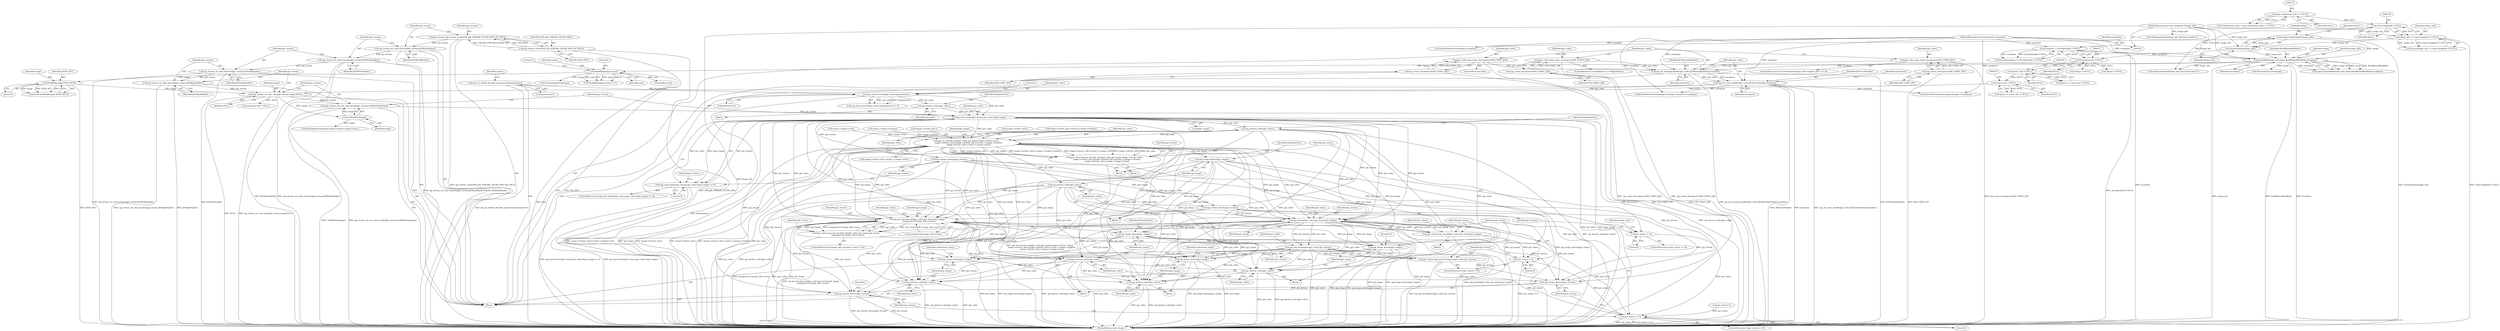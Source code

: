 digraph "0_ImageMagick_f6e9d0d9955e85bdd7540b251cd50d598dacc5e6_28@API" {
"1000324" [label="(Call,opj_read_header(jp2_stream,jp2_codec,&jp2_image))"];
"1000318" [label="(Call,opj_stream_set_user_data_length(jp2_stream,GetBlobSize(image)))"];
"1000314" [label="(Call,opj_stream_set_user_data(jp2_stream,image,NULL))"];
"1000311" [label="(Call,opj_stream_set_skip_function(jp2_stream,JP2SkipHandler))"];
"1000308" [label="(Call,opj_stream_set_seek_function(jp2_stream,JP2SeekHandler))"];
"1000305" [label="(Call,opj_stream_set_write_function(jp2_stream,JP2WriteHandler))"];
"1000302" [label="(Call,opj_stream_set_read_function(jp2_stream,JP2ReadHandler))"];
"1000297" [label="(Call,jp2_stream=opj_stream_create(OPJ_J2K_STREAM_CHUNK_SIZE,OPJ_TRUE))"];
"1000299" [label="(Call,opj_stream_create(OPJ_J2K_STREAM_CHUNK_SIZE,OPJ_TRUE))"];
"1000207" [label="(Call,SeekBlob(image,SEEK_SET,0))"];
"1000191" [label="(Call,ReadBlob(image,4,sans))"];
"1000171" [label="(Call,OpenBlob(image_info,image,ReadBinaryBlobMode,exception))"];
"1000167" [label="(Call,AcquireImage(image_info))"];
"1000127" [label="(Call,image_info != (const ImageInfo *) NULL)"];
"1000106" [label="(MethodParameterIn,const ImageInfo *image_info)"];
"1000129" [label="(Call,(const ImageInfo *) NULL)"];
"1000117" [label="(Call,(opj_codestream_index_t *) NULL)"];
"1000165" [label="(Call,image=AcquireImage(image_info))"];
"1000154" [label="(Call,exception != (ExceptionInfo *) NULL)"];
"1000107" [label="(MethodParameterIn,ExceptionInfo *exception)"];
"1000156" [label="(Call,(ExceptionInfo *) NULL)"];
"1000275" [label="(Call,(const char *) NULL)"];
"1000258" [label="(Call,(const char *) NULL)"];
"1000320" [label="(Call,GetBlobSize(image))"];
"1000292" [label="(Call,opj_destroy_codec(jp2_codec))"];
"1000286" [label="(Call,opj_setup_decoder(jp2_codec,&parameters))"];
"1000243" [label="(Call,opj_set_error_handler(jp2_codec,JP2ErrorHandler,exception))"];
"1000239" [label="(Call,opj_set_warning_handler(jp2_codec,JP2WarningHandler,exception))"];
"1000235" [label="(Call,jp2_codec=opj_create_decompress(OPJ_CODEC_JP2))"];
"1000237" [label="(Call,opj_create_decompress(OPJ_CODEC_JP2))"];
"1000230" [label="(Call,jp2_codec=opj_create_decompress(OPJ_CODEC_J2K))"];
"1000232" [label="(Call,opj_create_decompress(OPJ_CODEC_J2K))"];
"1000219" [label="(Call,jp2_codec=opj_create_decompress(OPJ_CODEC_JPT))"];
"1000221" [label="(Call,opj_create_decompress(OPJ_CODEC_JPT))"];
"1000247" [label="(Call,opj_set_default_decoder_parameters(&parameters))"];
"1000323" [label="(Call,opj_read_header(jp2_stream,jp2_codec,&jp2_image) == 0)"];
"1000331" [label="(Call,opj_stream_destroy(jp2_stream))"];
"1000396" [label="(Call,opj_stream_destroy(jp2_stream))"];
"1000413" [label="(Call,opj_get_decoded_tile(jp2_codec,jp2_stream,jp2_image,\n      (unsigned int) image_info->scene))"];
"1000411" [label="(Call,jp2_status=opj_get_decoded_tile(jp2_codec,jp2_stream,jp2_image,\n      (unsigned int) image_info->scene))"];
"1000446" [label="(Call,jp2_status == 0)"];
"1000450" [label="(Call,opj_stream_destroy(jp2_stream))"];
"1000459" [label="(Call,opj_stream_destroy(jp2_stream))"];
"1000452" [label="(Call,opj_destroy_codec(jp2_codec))"];
"1000496" [label="(Call,opj_destroy_codec(jp2_codec))"];
"1000670" [label="(Call,opj_destroy_codec(jp2_codec))"];
"1000925" [label="(Call,opj_destroy_codec(jp2_codec))"];
"1000454" [label="(Call,opj_image_destroy(jp2_image))"];
"1000498" [label="(Call,opj_image_destroy(jp2_image))"];
"1000672" [label="(Call,opj_image_destroy(jp2_image))"];
"1000927" [label="(Call,opj_image_destroy(jp2_image))"];
"1000432" [label="(Call,opj_decode(jp2_codec,jp2_stream,jp2_image))"];
"1000430" [label="(Call,jp2_status=opj_decode(jp2_codec,jp2_stream,jp2_image))"];
"1000437" [label="(Call,jp2_status != 0)"];
"1000442" [label="(Call,opj_end_decompress(jp2_codec,jp2_stream))"];
"1000440" [label="(Call,jp2_status=opj_end_decompress(jp2_codec,jp2_stream))"];
"1000333" [label="(Call,opj_destroy_codec(jp2_codec))"];
"1000356" [label="(Call,opj_set_decode_area(jp2_codec,jp2_image,image->extract_info.x,\n        image->extract_info.y,image->extract_info.x+(ssize_t) image->columns,\n        image->extract_info.y+(ssize_t) image->rows))"];
"1000354" [label="(Call,jp2_status=opj_set_decode_area(jp2_codec,jp2_image,image->extract_info.x,\n        image->extract_info.y,image->extract_info.x+(ssize_t) image->columns,\n        image->extract_info.y+(ssize_t) image->rows))"];
"1000392" [label="(Call,jp2_status == 0)"];
"1000398" [label="(Call,opj_destroy_codec(jp2_codec))"];
"1000400" [label="(Call,opj_image_destroy(jp2_image))"];
"1000292" [label="(Call,opj_destroy_codec(jp2_codec))"];
"1000242" [label="(Identifier,exception)"];
"1000326" [label="(Identifier,jp2_codec)"];
"1000243" [label="(Call,opj_set_error_handler(jp2_codec,JP2ErrorHandler,exception))"];
"1000128" [label="(Identifier,image_info)"];
"1000315" [label="(Identifier,jp2_stream)"];
"1000220" [label="(Identifier,jp2_codec)"];
"1000258" [label="(Call,(const char *) NULL)"];
"1000445" [label="(ControlStructure,if (jp2_status == 0))"];
"1000311" [label="(Call,opj_stream_set_skip_function(jp2_stream,JP2SkipHandler))"];
"1000314" [label="(Call,opj_stream_set_user_data(jp2_stream,image,NULL))"];
"1000186" [label="(Call,(Image *) NULL)"];
"1000273" [label="(Call,option != (const char *) NULL)"];
"1000232" [label="(Call,opj_create_decompress(OPJ_CODEC_J2K))"];
"1000386" [label="(Call,(ssize_t) image->rows)"];
"1000301" [label="(Identifier,OPJ_TRUE)"];
"1000498" [label="(Call,opj_image_destroy(jp2_image))"];
"1000380" [label="(Call,image->extract_info.y+(ssize_t) image->rows)"];
"1000117" [label="(Call,(opj_codestream_index_t *) NULL)"];
"1000277" [label="(Identifier,NULL)"];
"1000671" [label="(Identifier,jp2_codec)"];
"1000210" [label="(Literal,0)"];
"1000219" [label="(Call,jp2_codec=opj_create_decompress(OPJ_CODEC_JPT))"];
"1000156" [label="(Call,(ExceptionInfo *) NULL)"];
"1000290" [label="(Literal,0)"];
"1000460" [label="(Identifier,jp2_stream)"];
"1000211" [label="(ControlStructure,if (LocaleCompare(image_info->magick,\"JPT\") == 0))"];
"1000441" [label="(Identifier,jp2_status)"];
"1000240" [label="(Identifier,jp2_codec)"];
"1000304" [label="(Identifier,JP2ReadHandler)"];
"1000904" [label="(Call,SyncAuthenticPixels(image,exception))"];
"1000275" [label="(Call,(const char *) NULL)"];
"1000233" [label="(Identifier,OPJ_CODEC_J2K)"];
"1000241" [label="(Identifier,JP2WarningHandler)"];
"1000454" [label="(Call,opj_image_destroy(jp2_image))"];
"1000195" [label="(Literal,4)"];
"1000154" [label="(Call,exception != (ExceptionInfo *) NULL)"];
"1000115" [label="(Call,*codestream_index = (opj_codestream_index_t *) NULL)"];
"1000306" [label="(Identifier,jp2_stream)"];
"1000463" [label="(Identifier,i)"];
"1000639" [label="(Call,(unsigned char *) NULL)"];
"1000313" [label="(Identifier,JP2SkipHandler)"];
"1000170" [label="(Identifier,status)"];
"1000447" [label="(Identifier,jp2_status)"];
"1000669" [label="(Block,)"];
"1000209" [label="(Identifier,SEEK_SET)"];
"1000356" [label="(Call,opj_set_decode_area(jp2_codec,jp2_image,image->extract_info.x,\n        image->extract_info.y,image->extract_info.x+(ssize_t) image->columns,\n        image->extract_info.y+(ssize_t) image->rows))"];
"1000234" [label="(ControlStructure,else)"];
"1000395" [label="(Block,)"];
"1000431" [label="(Identifier,jp2_status)"];
"1000236" [label="(Identifier,jp2_codec)"];
"1000325" [label="(Identifier,jp2_stream)"];
"1000126" [label="(Call,assert(image_info != (const ImageInfo *) NULL))"];
"1000287" [label="(Identifier,jp2_codec)"];
"1000321" [label="(Identifier,image)"];
"1000319" [label="(Identifier,jp2_stream)"];
"1000247" [label="(Call,opj_set_default_decoder_parameters(&parameters))"];
"1000495" [label="(Block,)"];
"1000401" [label="(Identifier,jp2_image)"];
"1000473" [label="(Identifier,i)"];
"1000334" [label="(Identifier,jp2_codec)"];
"1000446" [label="(Call,jp2_status == 0)"];
"1000297" [label="(Call,jp2_stream=opj_stream_create(OPJ_J2K_STREAM_CHUNK_SIZE,OPJ_TRUE))"];
"1000331" [label="(Call,opj_stream_destroy(jp2_stream))"];
"1000167" [label="(Call,AcquireImage(image_info))"];
"1000252" [label="(Call,GetImageOption(image_info,\"jp2:reduce-factor\"))"];
"1000496" [label="(Call,opj_destroy_codec(jp2_codec))"];
"1000256" [label="(Call,option != (const char *) NULL)"];
"1000291" [label="(Block,)"];
"1000398" [label="(Call,opj_destroy_codec(jp2_codec))"];
"1000205" [label="(Call,(void) SeekBlob(image,SEEK_SET,0))"];
"1000248" [label="(Call,&parameters)"];
"1000171" [label="(Call,OpenBlob(image_info,image,ReadBinaryBlobMode,exception))"];
"1000414" [label="(Identifier,jp2_codec)"];
"1000323" [label="(Call,opj_read_header(jp2_stream,jp2_codec,&jp2_image) == 0)"];
"1000443" [label="(Identifier,jp2_codec)"];
"1000251" [label="(Identifier,option)"];
"1000453" [label="(Identifier,jp2_codec)"];
"1000432" [label="(Call,opj_decode(jp2_codec,jp2_stream,jp2_image))"];
"1000119" [label="(Identifier,NULL)"];
"1000457" [label="(Identifier,DelegateError)"];
"1000672" [label="(Call,opj_image_destroy(jp2_image))"];
"1000309" [label="(Identifier,jp2_stream)"];
"1000308" [label="(Call,opj_stream_set_seek_function(jp2_stream,JP2SeekHandler))"];
"1000169" [label="(Call,status=OpenBlob(image_info,image,ReadBinaryBlobMode,exception))"];
"1000452" [label="(Call,opj_destroy_codec(jp2_codec))"];
"1000245" [label="(Identifier,JP2ErrorHandler)"];
"1000375" [label="(Call,(ssize_t) image->columns)"];
"1000433" [label="(Identifier,jp2_codec)"];
"1000168" [label="(Identifier,image_info)"];
"1000925" [label="(Call,opj_destroy_codec(jp2_codec))"];
"1000451" [label="(Identifier,jp2_stream)"];
"1000244" [label="(Identifier,jp2_codec)"];
"1000400" [label="(Call,opj_image_destroy(jp2_image))"];
"1000226" [label="(Call,IsJ2K(sans,4))"];
"1000438" [label="(Identifier,jp2_status)"];
"1000288" [label="(Call,&parameters)"];
"1000192" [label="(Identifier,image)"];
"1000260" [label="(Identifier,NULL)"];
"1000231" [label="(Identifier,jp2_codec)"];
"1000405" [label="(ControlStructure,if (image_info->number_scenes != 0))"];
"1000670" [label="(Call,opj_destroy_codec(jp2_codec))"];
"1000310" [label="(Identifier,JP2SeekHandler)"];
"1000926" [label="(Identifier,jp2_codec)"];
"1000318" [label="(Call,opj_stream_set_user_data_length(jp2_stream,GetBlobSize(image)))"];
"1000285" [label="(Call,opj_setup_decoder(jp2_codec,&parameters) == 0)"];
"1000436" [label="(ControlStructure,if (jp2_status != 0))"];
"1000444" [label="(Identifier,jp2_stream)"];
"1000497" [label="(Identifier,jp2_codec)"];
"1000175" [label="(Identifier,exception)"];
"1000224" [label="(ControlStructure,if (IsJ2K(sans,4) != MagickFalse))"];
"1000330" [label="(Block,)"];
"1000437" [label="(Call,jp2_status != 0)"];
"1000249" [label="(Identifier,parameters)"];
"1000222" [label="(Identifier,OPJ_CODEC_JPT)"];
"1000448" [label="(Literal,0)"];
"1000303" [label="(Identifier,jp2_stream)"];
"1000155" [label="(Identifier,exception)"];
"1000305" [label="(Call,opj_stream_set_write_function(jp2_stream,JP2WriteHandler))"];
"1000190" [label="(Call,ReadBlob(image,4,sans) != 4)"];
"1000359" [label="(Call,image->extract_info.x)"];
"1000449" [label="(Block,)"];
"1000108" [label="(Block,)"];
"1000354" [label="(Call,jp2_status=opj_set_decode_area(jp2_codec,jp2_image,image->extract_info.x,\n        image->extract_info.y,image->extract_info.x+(ssize_t) image->columns,\n        image->extract_info.y+(ssize_t) image->rows))"];
"1000320" [label="(Call,GetBlobSize(image))"];
"1000299" [label="(Call,opj_stream_create(OPJ_J2K_STREAM_CHUNK_SIZE,OPJ_TRUE))"];
"1000183" [label="(Call,DestroyImageList(image))"];
"1000230" [label="(Call,jp2_codec=opj_create_decompress(OPJ_CODEC_J2K))"];
"1000300" [label="(Identifier,OPJ_J2K_STREAM_CHUNK_SIZE)"];
"1000153" [label="(Call,assert(exception != (ExceptionInfo *) NULL))"];
"1000393" [label="(Identifier,jp2_status)"];
"1000131" [label="(Identifier,NULL)"];
"1000107" [label="(MethodParameterIn,ExceptionInfo *exception)"];
"1000539" [label="(Call,SetImageExtent(image,image->columns,image->rows))"];
"1000931" [label="(Identifier,codestream_index)"];
"1000127" [label="(Call,image_info != (const ImageInfo *) NULL)"];
"1000106" [label="(MethodParameterIn,const ImageInfo *image_info)"];
"1000269" [label="(Call,GetImageOption(image_info,\"jp2:layer-number\"))"];
"1000329" [label="(Literal,0)"];
"1000338" [label="(Call,jp2_status=1)"];
"1000358" [label="(Identifier,jp2_image)"];
"1000408" [label="(Identifier,image_info)"];
"1000174" [label="(Identifier,ReadBinaryBlobMode)"];
"1000417" [label="(Call,(unsigned int) image_info->scene)"];
"1000317" [label="(Identifier,NULL)"];
"1000336" [label="(Identifier,DelegateError)"];
"1000394" [label="(Literal,0)"];
"1000158" [label="(Identifier,NULL)"];
"1000208" [label="(Identifier,image)"];
"1000403" [label="(Identifier,DelegateError)"];
"1000324" [label="(Call,opj_read_header(jp2_stream,jp2_codec,&jp2_image))"];
"1000392" [label="(Call,jp2_status == 0)"];
"1000364" [label="(Call,image->extract_info.y)"];
"1000369" [label="(Call,image->extract_info.x+(ssize_t) image->columns)"];
"1000327" [label="(Call,&jp2_image)"];
"1000439" [label="(Literal,0)"];
"1000166" [label="(Identifier,image)"];
"1000307" [label="(Identifier,JP2WriteHandler)"];
"1000413" [label="(Call,opj_get_decoded_tile(jp2_codec,jp2_stream,jp2_image,\n      (unsigned int) image_info->scene))"];
"1000355" [label="(Identifier,jp2_status)"];
"1000316" [label="(Identifier,image)"];
"1000221" [label="(Call,opj_create_decompress(OPJ_CODEC_JPT))"];
"1000246" [label="(Identifier,exception)"];
"1000191" [label="(Call,ReadBlob(image,4,sans))"];
"1000411" [label="(Call,jp2_status=opj_get_decoded_tile(jp2_codec,jp2_stream,jp2_image,\n      (unsigned int) image_info->scene))"];
"1000552" [label="(Call,InheritException(exception,&image->exception))"];
"1000194" [label="(Identifier,sans)"];
"1000416" [label="(Identifier,jp2_image)"];
"1000332" [label="(Identifier,jp2_stream)"];
"1000295" [label="(Identifier,DelegateError)"];
"1000499" [label="(Identifier,jp2_image)"];
"1000165" [label="(Call,image=AcquireImage(image_info))"];
"1000286" [label="(Call,opj_setup_decoder(jp2_codec,&parameters))"];
"1000698" [label="(Call,GetAuthenticPixels(image,0,y,image->columns,1,exception))"];
"1000353" [label="(Block,)"];
"1000298" [label="(Identifier,jp2_stream)"];
"1000312" [label="(Identifier,jp2_stream)"];
"1000391" [label="(ControlStructure,if (jp2_status == 0))"];
"1000935" [label="(MethodReturn,static Image *)"];
"1000396" [label="(Call,opj_stream_destroy(jp2_stream))"];
"1000129" [label="(Call,(const ImageInfo *) NULL)"];
"1000237" [label="(Call,opj_create_decompress(OPJ_CODEC_JP2))"];
"1000207" [label="(Call,SeekBlob(image,SEEK_SET,0))"];
"1000927" [label="(Call,opj_image_destroy(jp2_image))"];
"1000293" [label="(Identifier,jp2_codec)"];
"1000429" [label="(Block,)"];
"1000322" [label="(ControlStructure,if (opj_read_header(jp2_stream,jp2_codec,&jp2_image) == 0))"];
"1000235" [label="(Call,jp2_codec=opj_create_decompress(OPJ_CODEC_JP2))"];
"1000397" [label="(Identifier,jp2_stream)"];
"1000676" [label="(Identifier,codestream_index)"];
"1000202" [label="(Call,(Image *) NULL)"];
"1000238" [label="(Identifier,OPJ_CODEC_JP2)"];
"1000399" [label="(Identifier,jp2_codec)"];
"1000434" [label="(Identifier,jp2_stream)"];
"1000450" [label="(Call,opj_stream_destroy(jp2_stream))"];
"1000430" [label="(Call,jp2_status=opj_decode(jp2_codec,jp2_stream,jp2_image))"];
"1000928" [label="(Identifier,jp2_image)"];
"1000412" [label="(Identifier,jp2_status)"];
"1000440" [label="(Call,jp2_status=opj_end_decompress(jp2_codec,jp2_stream))"];
"1000455" [label="(Identifier,jp2_image)"];
"1000333" [label="(Call,opj_destroy_codec(jp2_codec))"];
"1000173" [label="(Identifier,image)"];
"1000673" [label="(Identifier,jp2_image)"];
"1000339" [label="(Identifier,jp2_status)"];
"1000357" [label="(Identifier,jp2_codec)"];
"1000459" [label="(Call,opj_stream_destroy(jp2_stream))"];
"1000415" [label="(Identifier,jp2_stream)"];
"1000172" [label="(Identifier,image_info)"];
"1000442" [label="(Call,opj_end_decompress(jp2_codec,jp2_stream))"];
"1000199" [label="(Call,DestroyImageList(image))"];
"1000193" [label="(Literal,4)"];
"1000435" [label="(Identifier,jp2_image)"];
"1000302" [label="(Call,opj_stream_set_read_function(jp2_stream,JP2ReadHandler))"];
"1000239" [label="(Call,opj_set_warning_handler(jp2_codec,JP2WarningHandler,exception))"];
"1000324" -> "1000323"  [label="AST: "];
"1000324" -> "1000327"  [label="CFG: "];
"1000325" -> "1000324"  [label="AST: "];
"1000326" -> "1000324"  [label="AST: "];
"1000327" -> "1000324"  [label="AST: "];
"1000329" -> "1000324"  [label="CFG: "];
"1000324" -> "1000935"  [label="DDG: jp2_codec"];
"1000324" -> "1000935"  [label="DDG: &jp2_image"];
"1000324" -> "1000323"  [label="DDG: jp2_stream"];
"1000324" -> "1000323"  [label="DDG: jp2_codec"];
"1000324" -> "1000323"  [label="DDG: &jp2_image"];
"1000318" -> "1000324"  [label="DDG: jp2_stream"];
"1000292" -> "1000324"  [label="DDG: jp2_codec"];
"1000286" -> "1000324"  [label="DDG: jp2_codec"];
"1000324" -> "1000331"  [label="DDG: jp2_stream"];
"1000324" -> "1000333"  [label="DDG: jp2_codec"];
"1000324" -> "1000356"  [label="DDG: jp2_codec"];
"1000324" -> "1000396"  [label="DDG: jp2_stream"];
"1000324" -> "1000413"  [label="DDG: jp2_codec"];
"1000324" -> "1000413"  [label="DDG: jp2_stream"];
"1000324" -> "1000432"  [label="DDG: jp2_codec"];
"1000324" -> "1000432"  [label="DDG: jp2_stream"];
"1000324" -> "1000450"  [label="DDG: jp2_stream"];
"1000324" -> "1000452"  [label="DDG: jp2_codec"];
"1000324" -> "1000459"  [label="DDG: jp2_stream"];
"1000324" -> "1000496"  [label="DDG: jp2_codec"];
"1000324" -> "1000670"  [label="DDG: jp2_codec"];
"1000324" -> "1000925"  [label="DDG: jp2_codec"];
"1000318" -> "1000108"  [label="AST: "];
"1000318" -> "1000320"  [label="CFG: "];
"1000319" -> "1000318"  [label="AST: "];
"1000320" -> "1000318"  [label="AST: "];
"1000325" -> "1000318"  [label="CFG: "];
"1000318" -> "1000935"  [label="DDG: opj_stream_set_user_data_length(jp2_stream,GetBlobSize(image))"];
"1000318" -> "1000935"  [label="DDG: GetBlobSize(image)"];
"1000314" -> "1000318"  [label="DDG: jp2_stream"];
"1000320" -> "1000318"  [label="DDG: image"];
"1000314" -> "1000108"  [label="AST: "];
"1000314" -> "1000317"  [label="CFG: "];
"1000315" -> "1000314"  [label="AST: "];
"1000316" -> "1000314"  [label="AST: "];
"1000317" -> "1000314"  [label="AST: "];
"1000319" -> "1000314"  [label="CFG: "];
"1000314" -> "1000935"  [label="DDG: opj_stream_set_user_data(jp2_stream,image,NULL)"];
"1000314" -> "1000935"  [label="DDG: NULL"];
"1000311" -> "1000314"  [label="DDG: jp2_stream"];
"1000207" -> "1000314"  [label="DDG: image"];
"1000275" -> "1000314"  [label="DDG: NULL"];
"1000314" -> "1000320"  [label="DDG: image"];
"1000314" -> "1000639"  [label="DDG: NULL"];
"1000311" -> "1000108"  [label="AST: "];
"1000311" -> "1000313"  [label="CFG: "];
"1000312" -> "1000311"  [label="AST: "];
"1000313" -> "1000311"  [label="AST: "];
"1000315" -> "1000311"  [label="CFG: "];
"1000311" -> "1000935"  [label="DDG: JP2SkipHandler"];
"1000311" -> "1000935"  [label="DDG: opj_stream_set_skip_function(jp2_stream,JP2SkipHandler)"];
"1000308" -> "1000311"  [label="DDG: jp2_stream"];
"1000308" -> "1000108"  [label="AST: "];
"1000308" -> "1000310"  [label="CFG: "];
"1000309" -> "1000308"  [label="AST: "];
"1000310" -> "1000308"  [label="AST: "];
"1000312" -> "1000308"  [label="CFG: "];
"1000308" -> "1000935"  [label="DDG: JP2SeekHandler"];
"1000308" -> "1000935"  [label="DDG: opj_stream_set_seek_function(jp2_stream,JP2SeekHandler)"];
"1000305" -> "1000308"  [label="DDG: jp2_stream"];
"1000305" -> "1000108"  [label="AST: "];
"1000305" -> "1000307"  [label="CFG: "];
"1000306" -> "1000305"  [label="AST: "];
"1000307" -> "1000305"  [label="AST: "];
"1000309" -> "1000305"  [label="CFG: "];
"1000305" -> "1000935"  [label="DDG: opj_stream_set_write_function(jp2_stream,JP2WriteHandler)"];
"1000305" -> "1000935"  [label="DDG: JP2WriteHandler"];
"1000302" -> "1000305"  [label="DDG: jp2_stream"];
"1000302" -> "1000108"  [label="AST: "];
"1000302" -> "1000304"  [label="CFG: "];
"1000303" -> "1000302"  [label="AST: "];
"1000304" -> "1000302"  [label="AST: "];
"1000306" -> "1000302"  [label="CFG: "];
"1000302" -> "1000935"  [label="DDG: JP2ReadHandler"];
"1000302" -> "1000935"  [label="DDG: opj_stream_set_read_function(jp2_stream,JP2ReadHandler)"];
"1000297" -> "1000302"  [label="DDG: jp2_stream"];
"1000297" -> "1000108"  [label="AST: "];
"1000297" -> "1000299"  [label="CFG: "];
"1000298" -> "1000297"  [label="AST: "];
"1000299" -> "1000297"  [label="AST: "];
"1000303" -> "1000297"  [label="CFG: "];
"1000297" -> "1000935"  [label="DDG: opj_stream_create(OPJ_J2K_STREAM_CHUNK_SIZE,OPJ_TRUE)"];
"1000299" -> "1000297"  [label="DDG: OPJ_J2K_STREAM_CHUNK_SIZE"];
"1000299" -> "1000297"  [label="DDG: OPJ_TRUE"];
"1000299" -> "1000301"  [label="CFG: "];
"1000300" -> "1000299"  [label="AST: "];
"1000301" -> "1000299"  [label="AST: "];
"1000299" -> "1000935"  [label="DDG: OPJ_TRUE"];
"1000299" -> "1000935"  [label="DDG: OPJ_J2K_STREAM_CHUNK_SIZE"];
"1000207" -> "1000205"  [label="AST: "];
"1000207" -> "1000210"  [label="CFG: "];
"1000208" -> "1000207"  [label="AST: "];
"1000209" -> "1000207"  [label="AST: "];
"1000210" -> "1000207"  [label="AST: "];
"1000205" -> "1000207"  [label="CFG: "];
"1000207" -> "1000935"  [label="DDG: SEEK_SET"];
"1000207" -> "1000205"  [label="DDG: image"];
"1000207" -> "1000205"  [label="DDG: SEEK_SET"];
"1000207" -> "1000205"  [label="DDG: 0"];
"1000191" -> "1000207"  [label="DDG: image"];
"1000191" -> "1000190"  [label="AST: "];
"1000191" -> "1000194"  [label="CFG: "];
"1000192" -> "1000191"  [label="AST: "];
"1000193" -> "1000191"  [label="AST: "];
"1000194" -> "1000191"  [label="AST: "];
"1000195" -> "1000191"  [label="CFG: "];
"1000191" -> "1000935"  [label="DDG: sans"];
"1000191" -> "1000190"  [label="DDG: image"];
"1000191" -> "1000190"  [label="DDG: 4"];
"1000191" -> "1000190"  [label="DDG: sans"];
"1000171" -> "1000191"  [label="DDG: image"];
"1000191" -> "1000199"  [label="DDG: image"];
"1000191" -> "1000226"  [label="DDG: sans"];
"1000171" -> "1000169"  [label="AST: "];
"1000171" -> "1000175"  [label="CFG: "];
"1000172" -> "1000171"  [label="AST: "];
"1000173" -> "1000171"  [label="AST: "];
"1000174" -> "1000171"  [label="AST: "];
"1000175" -> "1000171"  [label="AST: "];
"1000169" -> "1000171"  [label="CFG: "];
"1000171" -> "1000935"  [label="DDG: image_info"];
"1000171" -> "1000935"  [label="DDG: ReadBinaryBlobMode"];
"1000171" -> "1000935"  [label="DDG: exception"];
"1000171" -> "1000169"  [label="DDG: image_info"];
"1000171" -> "1000169"  [label="DDG: image"];
"1000171" -> "1000169"  [label="DDG: ReadBinaryBlobMode"];
"1000171" -> "1000169"  [label="DDG: exception"];
"1000167" -> "1000171"  [label="DDG: image_info"];
"1000106" -> "1000171"  [label="DDG: image_info"];
"1000165" -> "1000171"  [label="DDG: image"];
"1000154" -> "1000171"  [label="DDG: exception"];
"1000107" -> "1000171"  [label="DDG: exception"];
"1000171" -> "1000183"  [label="DDG: image"];
"1000171" -> "1000239"  [label="DDG: exception"];
"1000171" -> "1000252"  [label="DDG: image_info"];
"1000167" -> "1000165"  [label="AST: "];
"1000167" -> "1000168"  [label="CFG: "];
"1000168" -> "1000167"  [label="AST: "];
"1000165" -> "1000167"  [label="CFG: "];
"1000167" -> "1000165"  [label="DDG: image_info"];
"1000127" -> "1000167"  [label="DDG: image_info"];
"1000106" -> "1000167"  [label="DDG: image_info"];
"1000127" -> "1000126"  [label="AST: "];
"1000127" -> "1000129"  [label="CFG: "];
"1000128" -> "1000127"  [label="AST: "];
"1000129" -> "1000127"  [label="AST: "];
"1000126" -> "1000127"  [label="CFG: "];
"1000127" -> "1000935"  [label="DDG: (const ImageInfo *) NULL"];
"1000127" -> "1000126"  [label="DDG: image_info"];
"1000127" -> "1000126"  [label="DDG: (const ImageInfo *) NULL"];
"1000106" -> "1000127"  [label="DDG: image_info"];
"1000129" -> "1000127"  [label="DDG: NULL"];
"1000106" -> "1000105"  [label="AST: "];
"1000106" -> "1000935"  [label="DDG: image_info"];
"1000106" -> "1000252"  [label="DDG: image_info"];
"1000106" -> "1000269"  [label="DDG: image_info"];
"1000129" -> "1000131"  [label="CFG: "];
"1000130" -> "1000129"  [label="AST: "];
"1000131" -> "1000129"  [label="AST: "];
"1000117" -> "1000129"  [label="DDG: NULL"];
"1000129" -> "1000156"  [label="DDG: NULL"];
"1000117" -> "1000115"  [label="AST: "];
"1000117" -> "1000119"  [label="CFG: "];
"1000118" -> "1000117"  [label="AST: "];
"1000119" -> "1000117"  [label="AST: "];
"1000115" -> "1000117"  [label="CFG: "];
"1000117" -> "1000115"  [label="DDG: NULL"];
"1000165" -> "1000108"  [label="AST: "];
"1000166" -> "1000165"  [label="AST: "];
"1000170" -> "1000165"  [label="CFG: "];
"1000165" -> "1000935"  [label="DDG: AcquireImage(image_info)"];
"1000154" -> "1000153"  [label="AST: "];
"1000154" -> "1000156"  [label="CFG: "];
"1000155" -> "1000154"  [label="AST: "];
"1000156" -> "1000154"  [label="AST: "];
"1000153" -> "1000154"  [label="CFG: "];
"1000154" -> "1000935"  [label="DDG: (ExceptionInfo *) NULL"];
"1000154" -> "1000153"  [label="DDG: exception"];
"1000154" -> "1000153"  [label="DDG: (ExceptionInfo *) NULL"];
"1000107" -> "1000154"  [label="DDG: exception"];
"1000156" -> "1000154"  [label="DDG: NULL"];
"1000107" -> "1000105"  [label="AST: "];
"1000107" -> "1000935"  [label="DDG: exception"];
"1000107" -> "1000239"  [label="DDG: exception"];
"1000107" -> "1000243"  [label="DDG: exception"];
"1000107" -> "1000552"  [label="DDG: exception"];
"1000107" -> "1000698"  [label="DDG: exception"];
"1000107" -> "1000904"  [label="DDG: exception"];
"1000156" -> "1000158"  [label="CFG: "];
"1000157" -> "1000156"  [label="AST: "];
"1000158" -> "1000156"  [label="AST: "];
"1000156" -> "1000186"  [label="DDG: NULL"];
"1000156" -> "1000202"  [label="DDG: NULL"];
"1000156" -> "1000258"  [label="DDG: NULL"];
"1000275" -> "1000273"  [label="AST: "];
"1000275" -> "1000277"  [label="CFG: "];
"1000276" -> "1000275"  [label="AST: "];
"1000277" -> "1000275"  [label="AST: "];
"1000273" -> "1000275"  [label="CFG: "];
"1000275" -> "1000273"  [label="DDG: NULL"];
"1000258" -> "1000275"  [label="DDG: NULL"];
"1000258" -> "1000256"  [label="AST: "];
"1000258" -> "1000260"  [label="CFG: "];
"1000259" -> "1000258"  [label="AST: "];
"1000260" -> "1000258"  [label="AST: "];
"1000256" -> "1000258"  [label="CFG: "];
"1000258" -> "1000256"  [label="DDG: NULL"];
"1000320" -> "1000321"  [label="CFG: "];
"1000321" -> "1000320"  [label="AST: "];
"1000320" -> "1000539"  [label="DDG: image"];
"1000292" -> "1000291"  [label="AST: "];
"1000292" -> "1000293"  [label="CFG: "];
"1000293" -> "1000292"  [label="AST: "];
"1000295" -> "1000292"  [label="CFG: "];
"1000292" -> "1000935"  [label="DDG: opj_destroy_codec(jp2_codec)"];
"1000286" -> "1000292"  [label="DDG: jp2_codec"];
"1000286" -> "1000285"  [label="AST: "];
"1000286" -> "1000288"  [label="CFG: "];
"1000287" -> "1000286"  [label="AST: "];
"1000288" -> "1000286"  [label="AST: "];
"1000290" -> "1000286"  [label="CFG: "];
"1000286" -> "1000935"  [label="DDG: &parameters"];
"1000286" -> "1000285"  [label="DDG: jp2_codec"];
"1000286" -> "1000285"  [label="DDG: &parameters"];
"1000243" -> "1000286"  [label="DDG: jp2_codec"];
"1000247" -> "1000286"  [label="DDG: &parameters"];
"1000243" -> "1000108"  [label="AST: "];
"1000243" -> "1000246"  [label="CFG: "];
"1000244" -> "1000243"  [label="AST: "];
"1000245" -> "1000243"  [label="AST: "];
"1000246" -> "1000243"  [label="AST: "];
"1000249" -> "1000243"  [label="CFG: "];
"1000243" -> "1000935"  [label="DDG: JP2ErrorHandler"];
"1000243" -> "1000935"  [label="DDG: exception"];
"1000243" -> "1000935"  [label="DDG: opj_set_error_handler(jp2_codec,JP2ErrorHandler,exception)"];
"1000239" -> "1000243"  [label="DDG: jp2_codec"];
"1000239" -> "1000243"  [label="DDG: exception"];
"1000243" -> "1000552"  [label="DDG: exception"];
"1000243" -> "1000698"  [label="DDG: exception"];
"1000239" -> "1000108"  [label="AST: "];
"1000239" -> "1000242"  [label="CFG: "];
"1000240" -> "1000239"  [label="AST: "];
"1000241" -> "1000239"  [label="AST: "];
"1000242" -> "1000239"  [label="AST: "];
"1000244" -> "1000239"  [label="CFG: "];
"1000239" -> "1000935"  [label="DDG: opj_set_warning_handler(jp2_codec,JP2WarningHandler,exception)"];
"1000239" -> "1000935"  [label="DDG: JP2WarningHandler"];
"1000235" -> "1000239"  [label="DDG: jp2_codec"];
"1000230" -> "1000239"  [label="DDG: jp2_codec"];
"1000219" -> "1000239"  [label="DDG: jp2_codec"];
"1000235" -> "1000234"  [label="AST: "];
"1000235" -> "1000237"  [label="CFG: "];
"1000236" -> "1000235"  [label="AST: "];
"1000237" -> "1000235"  [label="AST: "];
"1000240" -> "1000235"  [label="CFG: "];
"1000235" -> "1000935"  [label="DDG: opj_create_decompress(OPJ_CODEC_JP2)"];
"1000237" -> "1000235"  [label="DDG: OPJ_CODEC_JP2"];
"1000237" -> "1000238"  [label="CFG: "];
"1000238" -> "1000237"  [label="AST: "];
"1000237" -> "1000935"  [label="DDG: OPJ_CODEC_JP2"];
"1000230" -> "1000224"  [label="AST: "];
"1000230" -> "1000232"  [label="CFG: "];
"1000231" -> "1000230"  [label="AST: "];
"1000232" -> "1000230"  [label="AST: "];
"1000240" -> "1000230"  [label="CFG: "];
"1000230" -> "1000935"  [label="DDG: opj_create_decompress(OPJ_CODEC_J2K)"];
"1000232" -> "1000230"  [label="DDG: OPJ_CODEC_J2K"];
"1000232" -> "1000233"  [label="CFG: "];
"1000233" -> "1000232"  [label="AST: "];
"1000232" -> "1000935"  [label="DDG: OPJ_CODEC_J2K"];
"1000219" -> "1000211"  [label="AST: "];
"1000219" -> "1000221"  [label="CFG: "];
"1000220" -> "1000219"  [label="AST: "];
"1000221" -> "1000219"  [label="AST: "];
"1000240" -> "1000219"  [label="CFG: "];
"1000219" -> "1000935"  [label="DDG: opj_create_decompress(OPJ_CODEC_JPT)"];
"1000221" -> "1000219"  [label="DDG: OPJ_CODEC_JPT"];
"1000221" -> "1000222"  [label="CFG: "];
"1000222" -> "1000221"  [label="AST: "];
"1000221" -> "1000935"  [label="DDG: OPJ_CODEC_JPT"];
"1000247" -> "1000108"  [label="AST: "];
"1000247" -> "1000248"  [label="CFG: "];
"1000248" -> "1000247"  [label="AST: "];
"1000251" -> "1000247"  [label="CFG: "];
"1000247" -> "1000935"  [label="DDG: opj_set_default_decoder_parameters(&parameters)"];
"1000323" -> "1000322"  [label="AST: "];
"1000323" -> "1000329"  [label="CFG: "];
"1000329" -> "1000323"  [label="AST: "];
"1000332" -> "1000323"  [label="CFG: "];
"1000339" -> "1000323"  [label="CFG: "];
"1000323" -> "1000935"  [label="DDG: opj_read_header(jp2_stream,jp2_codec,&jp2_image)"];
"1000323" -> "1000935"  [label="DDG: opj_read_header(jp2_stream,jp2_codec,&jp2_image) == 0"];
"1000331" -> "1000330"  [label="AST: "];
"1000331" -> "1000332"  [label="CFG: "];
"1000332" -> "1000331"  [label="AST: "];
"1000334" -> "1000331"  [label="CFG: "];
"1000331" -> "1000396"  [label="DDG: jp2_stream"];
"1000331" -> "1000413"  [label="DDG: jp2_stream"];
"1000331" -> "1000432"  [label="DDG: jp2_stream"];
"1000331" -> "1000450"  [label="DDG: jp2_stream"];
"1000331" -> "1000459"  [label="DDG: jp2_stream"];
"1000396" -> "1000395"  [label="AST: "];
"1000396" -> "1000397"  [label="CFG: "];
"1000397" -> "1000396"  [label="AST: "];
"1000399" -> "1000396"  [label="CFG: "];
"1000396" -> "1000413"  [label="DDG: jp2_stream"];
"1000396" -> "1000432"  [label="DDG: jp2_stream"];
"1000396" -> "1000450"  [label="DDG: jp2_stream"];
"1000396" -> "1000459"  [label="DDG: jp2_stream"];
"1000413" -> "1000411"  [label="AST: "];
"1000413" -> "1000417"  [label="CFG: "];
"1000414" -> "1000413"  [label="AST: "];
"1000415" -> "1000413"  [label="AST: "];
"1000416" -> "1000413"  [label="AST: "];
"1000417" -> "1000413"  [label="AST: "];
"1000411" -> "1000413"  [label="CFG: "];
"1000413" -> "1000935"  [label="DDG: jp2_codec"];
"1000413" -> "1000935"  [label="DDG: jp2_image"];
"1000413" -> "1000935"  [label="DDG: (unsigned int) image_info->scene"];
"1000413" -> "1000411"  [label="DDG: jp2_codec"];
"1000413" -> "1000411"  [label="DDG: jp2_stream"];
"1000413" -> "1000411"  [label="DDG: jp2_image"];
"1000413" -> "1000411"  [label="DDG: (unsigned int) image_info->scene"];
"1000333" -> "1000413"  [label="DDG: jp2_codec"];
"1000356" -> "1000413"  [label="DDG: jp2_codec"];
"1000356" -> "1000413"  [label="DDG: jp2_image"];
"1000398" -> "1000413"  [label="DDG: jp2_codec"];
"1000400" -> "1000413"  [label="DDG: jp2_image"];
"1000417" -> "1000413"  [label="DDG: image_info->scene"];
"1000413" -> "1000450"  [label="DDG: jp2_stream"];
"1000413" -> "1000452"  [label="DDG: jp2_codec"];
"1000413" -> "1000454"  [label="DDG: jp2_image"];
"1000413" -> "1000459"  [label="DDG: jp2_stream"];
"1000413" -> "1000496"  [label="DDG: jp2_codec"];
"1000413" -> "1000498"  [label="DDG: jp2_image"];
"1000413" -> "1000670"  [label="DDG: jp2_codec"];
"1000413" -> "1000672"  [label="DDG: jp2_image"];
"1000413" -> "1000925"  [label="DDG: jp2_codec"];
"1000413" -> "1000927"  [label="DDG: jp2_image"];
"1000411" -> "1000405"  [label="AST: "];
"1000412" -> "1000411"  [label="AST: "];
"1000447" -> "1000411"  [label="CFG: "];
"1000411" -> "1000935"  [label="DDG: opj_get_decoded_tile(jp2_codec,jp2_stream,jp2_image,\n      (unsigned int) image_info->scene)"];
"1000411" -> "1000446"  [label="DDG: jp2_status"];
"1000446" -> "1000445"  [label="AST: "];
"1000446" -> "1000448"  [label="CFG: "];
"1000447" -> "1000446"  [label="AST: "];
"1000448" -> "1000446"  [label="AST: "];
"1000451" -> "1000446"  [label="CFG: "];
"1000460" -> "1000446"  [label="CFG: "];
"1000446" -> "1000935"  [label="DDG: jp2_status == 0"];
"1000446" -> "1000935"  [label="DDG: jp2_status"];
"1000338" -> "1000446"  [label="DDG: jp2_status"];
"1000437" -> "1000446"  [label="DDG: jp2_status"];
"1000392" -> "1000446"  [label="DDG: jp2_status"];
"1000440" -> "1000446"  [label="DDG: jp2_status"];
"1000450" -> "1000449"  [label="AST: "];
"1000450" -> "1000451"  [label="CFG: "];
"1000451" -> "1000450"  [label="AST: "];
"1000453" -> "1000450"  [label="CFG: "];
"1000432" -> "1000450"  [label="DDG: jp2_stream"];
"1000442" -> "1000450"  [label="DDG: jp2_stream"];
"1000450" -> "1000459"  [label="DDG: jp2_stream"];
"1000459" -> "1000108"  [label="AST: "];
"1000459" -> "1000460"  [label="CFG: "];
"1000460" -> "1000459"  [label="AST: "];
"1000463" -> "1000459"  [label="CFG: "];
"1000459" -> "1000935"  [label="DDG: jp2_stream"];
"1000459" -> "1000935"  [label="DDG: opj_stream_destroy(jp2_stream)"];
"1000432" -> "1000459"  [label="DDG: jp2_stream"];
"1000442" -> "1000459"  [label="DDG: jp2_stream"];
"1000452" -> "1000449"  [label="AST: "];
"1000452" -> "1000453"  [label="CFG: "];
"1000453" -> "1000452"  [label="AST: "];
"1000455" -> "1000452"  [label="CFG: "];
"1000452" -> "1000935"  [label="DDG: opj_destroy_codec(jp2_codec)"];
"1000452" -> "1000935"  [label="DDG: jp2_codec"];
"1000333" -> "1000452"  [label="DDG: jp2_codec"];
"1000442" -> "1000452"  [label="DDG: jp2_codec"];
"1000356" -> "1000452"  [label="DDG: jp2_codec"];
"1000432" -> "1000452"  [label="DDG: jp2_codec"];
"1000398" -> "1000452"  [label="DDG: jp2_codec"];
"1000452" -> "1000496"  [label="DDG: jp2_codec"];
"1000452" -> "1000670"  [label="DDG: jp2_codec"];
"1000452" -> "1000925"  [label="DDG: jp2_codec"];
"1000496" -> "1000495"  [label="AST: "];
"1000496" -> "1000497"  [label="CFG: "];
"1000497" -> "1000496"  [label="AST: "];
"1000499" -> "1000496"  [label="CFG: "];
"1000496" -> "1000935"  [label="DDG: opj_destroy_codec(jp2_codec)"];
"1000496" -> "1000935"  [label="DDG: jp2_codec"];
"1000333" -> "1000496"  [label="DDG: jp2_codec"];
"1000442" -> "1000496"  [label="DDG: jp2_codec"];
"1000356" -> "1000496"  [label="DDG: jp2_codec"];
"1000398" -> "1000496"  [label="DDG: jp2_codec"];
"1000432" -> "1000496"  [label="DDG: jp2_codec"];
"1000496" -> "1000670"  [label="DDG: jp2_codec"];
"1000496" -> "1000925"  [label="DDG: jp2_codec"];
"1000670" -> "1000669"  [label="AST: "];
"1000670" -> "1000671"  [label="CFG: "];
"1000671" -> "1000670"  [label="AST: "];
"1000673" -> "1000670"  [label="CFG: "];
"1000670" -> "1000935"  [label="DDG: opj_destroy_codec(jp2_codec)"];
"1000670" -> "1000935"  [label="DDG: jp2_codec"];
"1000333" -> "1000670"  [label="DDG: jp2_codec"];
"1000442" -> "1000670"  [label="DDG: jp2_codec"];
"1000356" -> "1000670"  [label="DDG: jp2_codec"];
"1000398" -> "1000670"  [label="DDG: jp2_codec"];
"1000432" -> "1000670"  [label="DDG: jp2_codec"];
"1000925" -> "1000108"  [label="AST: "];
"1000925" -> "1000926"  [label="CFG: "];
"1000926" -> "1000925"  [label="AST: "];
"1000928" -> "1000925"  [label="CFG: "];
"1000925" -> "1000935"  [label="DDG: jp2_codec"];
"1000925" -> "1000935"  [label="DDG: opj_destroy_codec(jp2_codec)"];
"1000333" -> "1000925"  [label="DDG: jp2_codec"];
"1000442" -> "1000925"  [label="DDG: jp2_codec"];
"1000356" -> "1000925"  [label="DDG: jp2_codec"];
"1000398" -> "1000925"  [label="DDG: jp2_codec"];
"1000432" -> "1000925"  [label="DDG: jp2_codec"];
"1000454" -> "1000449"  [label="AST: "];
"1000454" -> "1000455"  [label="CFG: "];
"1000455" -> "1000454"  [label="AST: "];
"1000457" -> "1000454"  [label="CFG: "];
"1000454" -> "1000935"  [label="DDG: jp2_image"];
"1000454" -> "1000935"  [label="DDG: opj_image_destroy(jp2_image)"];
"1000400" -> "1000454"  [label="DDG: jp2_image"];
"1000356" -> "1000454"  [label="DDG: jp2_image"];
"1000432" -> "1000454"  [label="DDG: jp2_image"];
"1000454" -> "1000498"  [label="DDG: jp2_image"];
"1000454" -> "1000672"  [label="DDG: jp2_image"];
"1000454" -> "1000927"  [label="DDG: jp2_image"];
"1000498" -> "1000495"  [label="AST: "];
"1000498" -> "1000499"  [label="CFG: "];
"1000499" -> "1000498"  [label="AST: "];
"1000473" -> "1000498"  [label="CFG: "];
"1000498" -> "1000935"  [label="DDG: opj_image_destroy(jp2_image)"];
"1000498" -> "1000935"  [label="DDG: jp2_image"];
"1000400" -> "1000498"  [label="DDG: jp2_image"];
"1000356" -> "1000498"  [label="DDG: jp2_image"];
"1000432" -> "1000498"  [label="DDG: jp2_image"];
"1000498" -> "1000672"  [label="DDG: jp2_image"];
"1000498" -> "1000927"  [label="DDG: jp2_image"];
"1000672" -> "1000669"  [label="AST: "];
"1000672" -> "1000673"  [label="CFG: "];
"1000673" -> "1000672"  [label="AST: "];
"1000676" -> "1000672"  [label="CFG: "];
"1000672" -> "1000935"  [label="DDG: opj_image_destroy(jp2_image)"];
"1000672" -> "1000935"  [label="DDG: jp2_image"];
"1000400" -> "1000672"  [label="DDG: jp2_image"];
"1000356" -> "1000672"  [label="DDG: jp2_image"];
"1000432" -> "1000672"  [label="DDG: jp2_image"];
"1000927" -> "1000108"  [label="AST: "];
"1000927" -> "1000928"  [label="CFG: "];
"1000928" -> "1000927"  [label="AST: "];
"1000931" -> "1000927"  [label="CFG: "];
"1000927" -> "1000935"  [label="DDG: opj_image_destroy(jp2_image)"];
"1000927" -> "1000935"  [label="DDG: jp2_image"];
"1000400" -> "1000927"  [label="DDG: jp2_image"];
"1000356" -> "1000927"  [label="DDG: jp2_image"];
"1000432" -> "1000927"  [label="DDG: jp2_image"];
"1000432" -> "1000430"  [label="AST: "];
"1000432" -> "1000435"  [label="CFG: "];
"1000433" -> "1000432"  [label="AST: "];
"1000434" -> "1000432"  [label="AST: "];
"1000435" -> "1000432"  [label="AST: "];
"1000430" -> "1000432"  [label="CFG: "];
"1000432" -> "1000935"  [label="DDG: jp2_codec"];
"1000432" -> "1000935"  [label="DDG: jp2_image"];
"1000432" -> "1000430"  [label="DDG: jp2_codec"];
"1000432" -> "1000430"  [label="DDG: jp2_stream"];
"1000432" -> "1000430"  [label="DDG: jp2_image"];
"1000333" -> "1000432"  [label="DDG: jp2_codec"];
"1000356" -> "1000432"  [label="DDG: jp2_codec"];
"1000356" -> "1000432"  [label="DDG: jp2_image"];
"1000398" -> "1000432"  [label="DDG: jp2_codec"];
"1000400" -> "1000432"  [label="DDG: jp2_image"];
"1000432" -> "1000442"  [label="DDG: jp2_codec"];
"1000432" -> "1000442"  [label="DDG: jp2_stream"];
"1000430" -> "1000429"  [label="AST: "];
"1000431" -> "1000430"  [label="AST: "];
"1000438" -> "1000430"  [label="CFG: "];
"1000430" -> "1000935"  [label="DDG: opj_decode(jp2_codec,jp2_stream,jp2_image)"];
"1000430" -> "1000437"  [label="DDG: jp2_status"];
"1000437" -> "1000436"  [label="AST: "];
"1000437" -> "1000439"  [label="CFG: "];
"1000438" -> "1000437"  [label="AST: "];
"1000439" -> "1000437"  [label="AST: "];
"1000441" -> "1000437"  [label="CFG: "];
"1000447" -> "1000437"  [label="CFG: "];
"1000437" -> "1000935"  [label="DDG: jp2_status != 0"];
"1000442" -> "1000440"  [label="AST: "];
"1000442" -> "1000444"  [label="CFG: "];
"1000443" -> "1000442"  [label="AST: "];
"1000444" -> "1000442"  [label="AST: "];
"1000440" -> "1000442"  [label="CFG: "];
"1000442" -> "1000935"  [label="DDG: jp2_codec"];
"1000442" -> "1000440"  [label="DDG: jp2_codec"];
"1000442" -> "1000440"  [label="DDG: jp2_stream"];
"1000440" -> "1000436"  [label="AST: "];
"1000441" -> "1000440"  [label="AST: "];
"1000447" -> "1000440"  [label="CFG: "];
"1000440" -> "1000935"  [label="DDG: opj_end_decompress(jp2_codec,jp2_stream)"];
"1000333" -> "1000330"  [label="AST: "];
"1000333" -> "1000334"  [label="CFG: "];
"1000334" -> "1000333"  [label="AST: "];
"1000336" -> "1000333"  [label="CFG: "];
"1000333" -> "1000935"  [label="DDG: jp2_codec"];
"1000333" -> "1000935"  [label="DDG: opj_destroy_codec(jp2_codec)"];
"1000333" -> "1000356"  [label="DDG: jp2_codec"];
"1000356" -> "1000354"  [label="AST: "];
"1000356" -> "1000380"  [label="CFG: "];
"1000357" -> "1000356"  [label="AST: "];
"1000358" -> "1000356"  [label="AST: "];
"1000359" -> "1000356"  [label="AST: "];
"1000364" -> "1000356"  [label="AST: "];
"1000369" -> "1000356"  [label="AST: "];
"1000380" -> "1000356"  [label="AST: "];
"1000354" -> "1000356"  [label="CFG: "];
"1000356" -> "1000935"  [label="DDG: image->extract_info.x+(ssize_t) image->columns"];
"1000356" -> "1000935"  [label="DDG: image->extract_info.y"];
"1000356" -> "1000935"  [label="DDG: jp2_codec"];
"1000356" -> "1000935"  [label="DDG: image->extract_info.y+(ssize_t) image->rows"];
"1000356" -> "1000935"  [label="DDG: jp2_image"];
"1000356" -> "1000935"  [label="DDG: image->extract_info.x"];
"1000356" -> "1000354"  [label="DDG: image->extract_info.x"];
"1000356" -> "1000354"  [label="DDG: jp2_image"];
"1000356" -> "1000354"  [label="DDG: image->extract_info.x+(ssize_t) image->columns"];
"1000356" -> "1000354"  [label="DDG: image->extract_info.y+(ssize_t) image->rows"];
"1000356" -> "1000354"  [label="DDG: image->extract_info.y"];
"1000356" -> "1000354"  [label="DDG: jp2_codec"];
"1000375" -> "1000356"  [label="DDG: image->columns"];
"1000386" -> "1000356"  [label="DDG: image->rows"];
"1000356" -> "1000398"  [label="DDG: jp2_codec"];
"1000356" -> "1000400"  [label="DDG: jp2_image"];
"1000354" -> "1000353"  [label="AST: "];
"1000355" -> "1000354"  [label="AST: "];
"1000393" -> "1000354"  [label="CFG: "];
"1000354" -> "1000935"  [label="DDG: opj_set_decode_area(jp2_codec,jp2_image,image->extract_info.x,\n        image->extract_info.y,image->extract_info.x+(ssize_t) image->columns,\n        image->extract_info.y+(ssize_t) image->rows)"];
"1000354" -> "1000392"  [label="DDG: jp2_status"];
"1000392" -> "1000391"  [label="AST: "];
"1000392" -> "1000394"  [label="CFG: "];
"1000393" -> "1000392"  [label="AST: "];
"1000394" -> "1000392"  [label="AST: "];
"1000397" -> "1000392"  [label="CFG: "];
"1000408" -> "1000392"  [label="CFG: "];
"1000398" -> "1000395"  [label="AST: "];
"1000398" -> "1000399"  [label="CFG: "];
"1000399" -> "1000398"  [label="AST: "];
"1000401" -> "1000398"  [label="CFG: "];
"1000398" -> "1000935"  [label="DDG: opj_destroy_codec(jp2_codec)"];
"1000398" -> "1000935"  [label="DDG: jp2_codec"];
"1000400" -> "1000395"  [label="AST: "];
"1000400" -> "1000401"  [label="CFG: "];
"1000401" -> "1000400"  [label="AST: "];
"1000403" -> "1000400"  [label="CFG: "];
"1000400" -> "1000935"  [label="DDG: jp2_image"];
"1000400" -> "1000935"  [label="DDG: opj_image_destroy(jp2_image)"];
}
